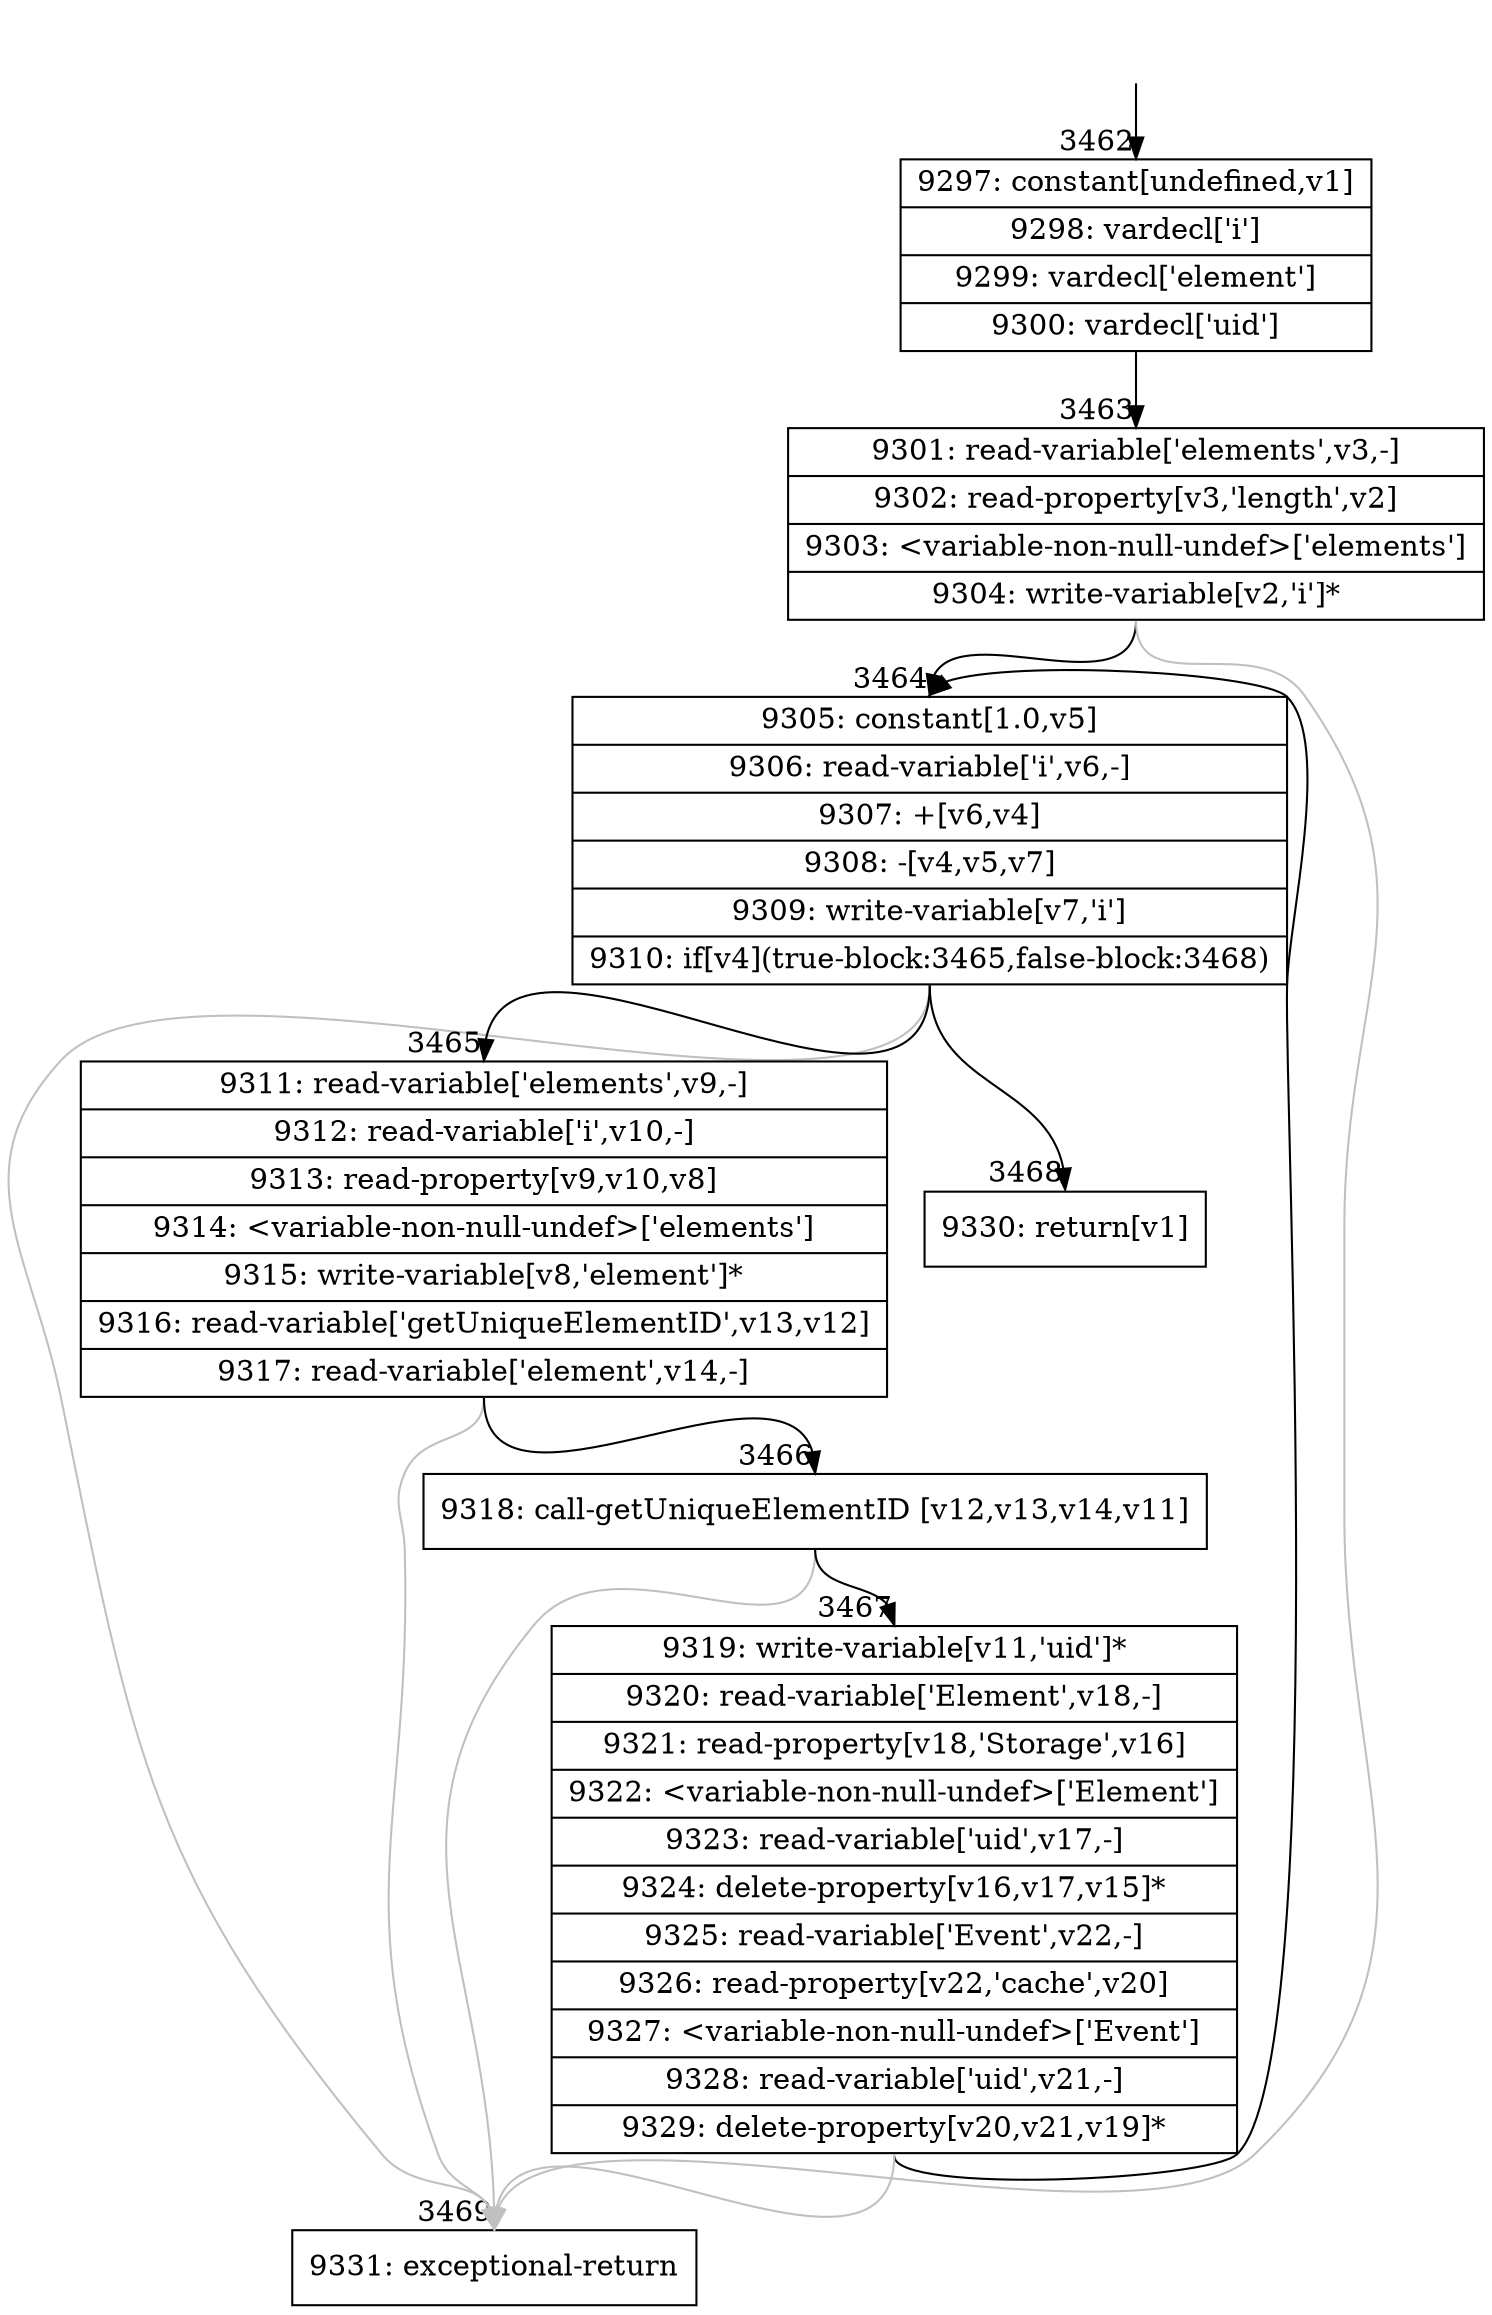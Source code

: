 digraph {
rankdir="TD"
BB_entry293[shape=none,label=""];
BB_entry293 -> BB3462 [tailport=s, headport=n, headlabel="    3462"]
BB3462 [shape=record label="{9297: constant[undefined,v1]|9298: vardecl['i']|9299: vardecl['element']|9300: vardecl['uid']}" ] 
BB3462 -> BB3463 [tailport=s, headport=n, headlabel="      3463"]
BB3463 [shape=record label="{9301: read-variable['elements',v3,-]|9302: read-property[v3,'length',v2]|9303: \<variable-non-null-undef\>['elements']|9304: write-variable[v2,'i']*}" ] 
BB3463 -> BB3464 [tailport=s, headport=n, headlabel="      3464"]
BB3463 -> BB3469 [tailport=s, headport=n, color=gray, headlabel="      3469"]
BB3464 [shape=record label="{9305: constant[1.0,v5]|9306: read-variable['i',v6,-]|9307: +[v6,v4]|9308: -[v4,v5,v7]|9309: write-variable[v7,'i']|9310: if[v4](true-block:3465,false-block:3468)}" ] 
BB3464 -> BB3465 [tailport=s, headport=n, headlabel="      3465"]
BB3464 -> BB3468 [tailport=s, headport=n, headlabel="      3468"]
BB3464 -> BB3469 [tailport=s, headport=n, color=gray]
BB3465 [shape=record label="{9311: read-variable['elements',v9,-]|9312: read-variable['i',v10,-]|9313: read-property[v9,v10,v8]|9314: \<variable-non-null-undef\>['elements']|9315: write-variable[v8,'element']*|9316: read-variable['getUniqueElementID',v13,v12]|9317: read-variable['element',v14,-]}" ] 
BB3465 -> BB3466 [tailport=s, headport=n, headlabel="      3466"]
BB3465 -> BB3469 [tailport=s, headport=n, color=gray]
BB3466 [shape=record label="{9318: call-getUniqueElementID [v12,v13,v14,v11]}" ] 
BB3466 -> BB3467 [tailport=s, headport=n, headlabel="      3467"]
BB3466 -> BB3469 [tailport=s, headport=n, color=gray]
BB3467 [shape=record label="{9319: write-variable[v11,'uid']*|9320: read-variable['Element',v18,-]|9321: read-property[v18,'Storage',v16]|9322: \<variable-non-null-undef\>['Element']|9323: read-variable['uid',v17,-]|9324: delete-property[v16,v17,v15]*|9325: read-variable['Event',v22,-]|9326: read-property[v22,'cache',v20]|9327: \<variable-non-null-undef\>['Event']|9328: read-variable['uid',v21,-]|9329: delete-property[v20,v21,v19]*}" ] 
BB3467 -> BB3464 [tailport=s, headport=n]
BB3467 -> BB3469 [tailport=s, headport=n, color=gray]
BB3468 [shape=record label="{9330: return[v1]}" ] 
BB3469 [shape=record label="{9331: exceptional-return}" ] 
//#$~ 2518
}
